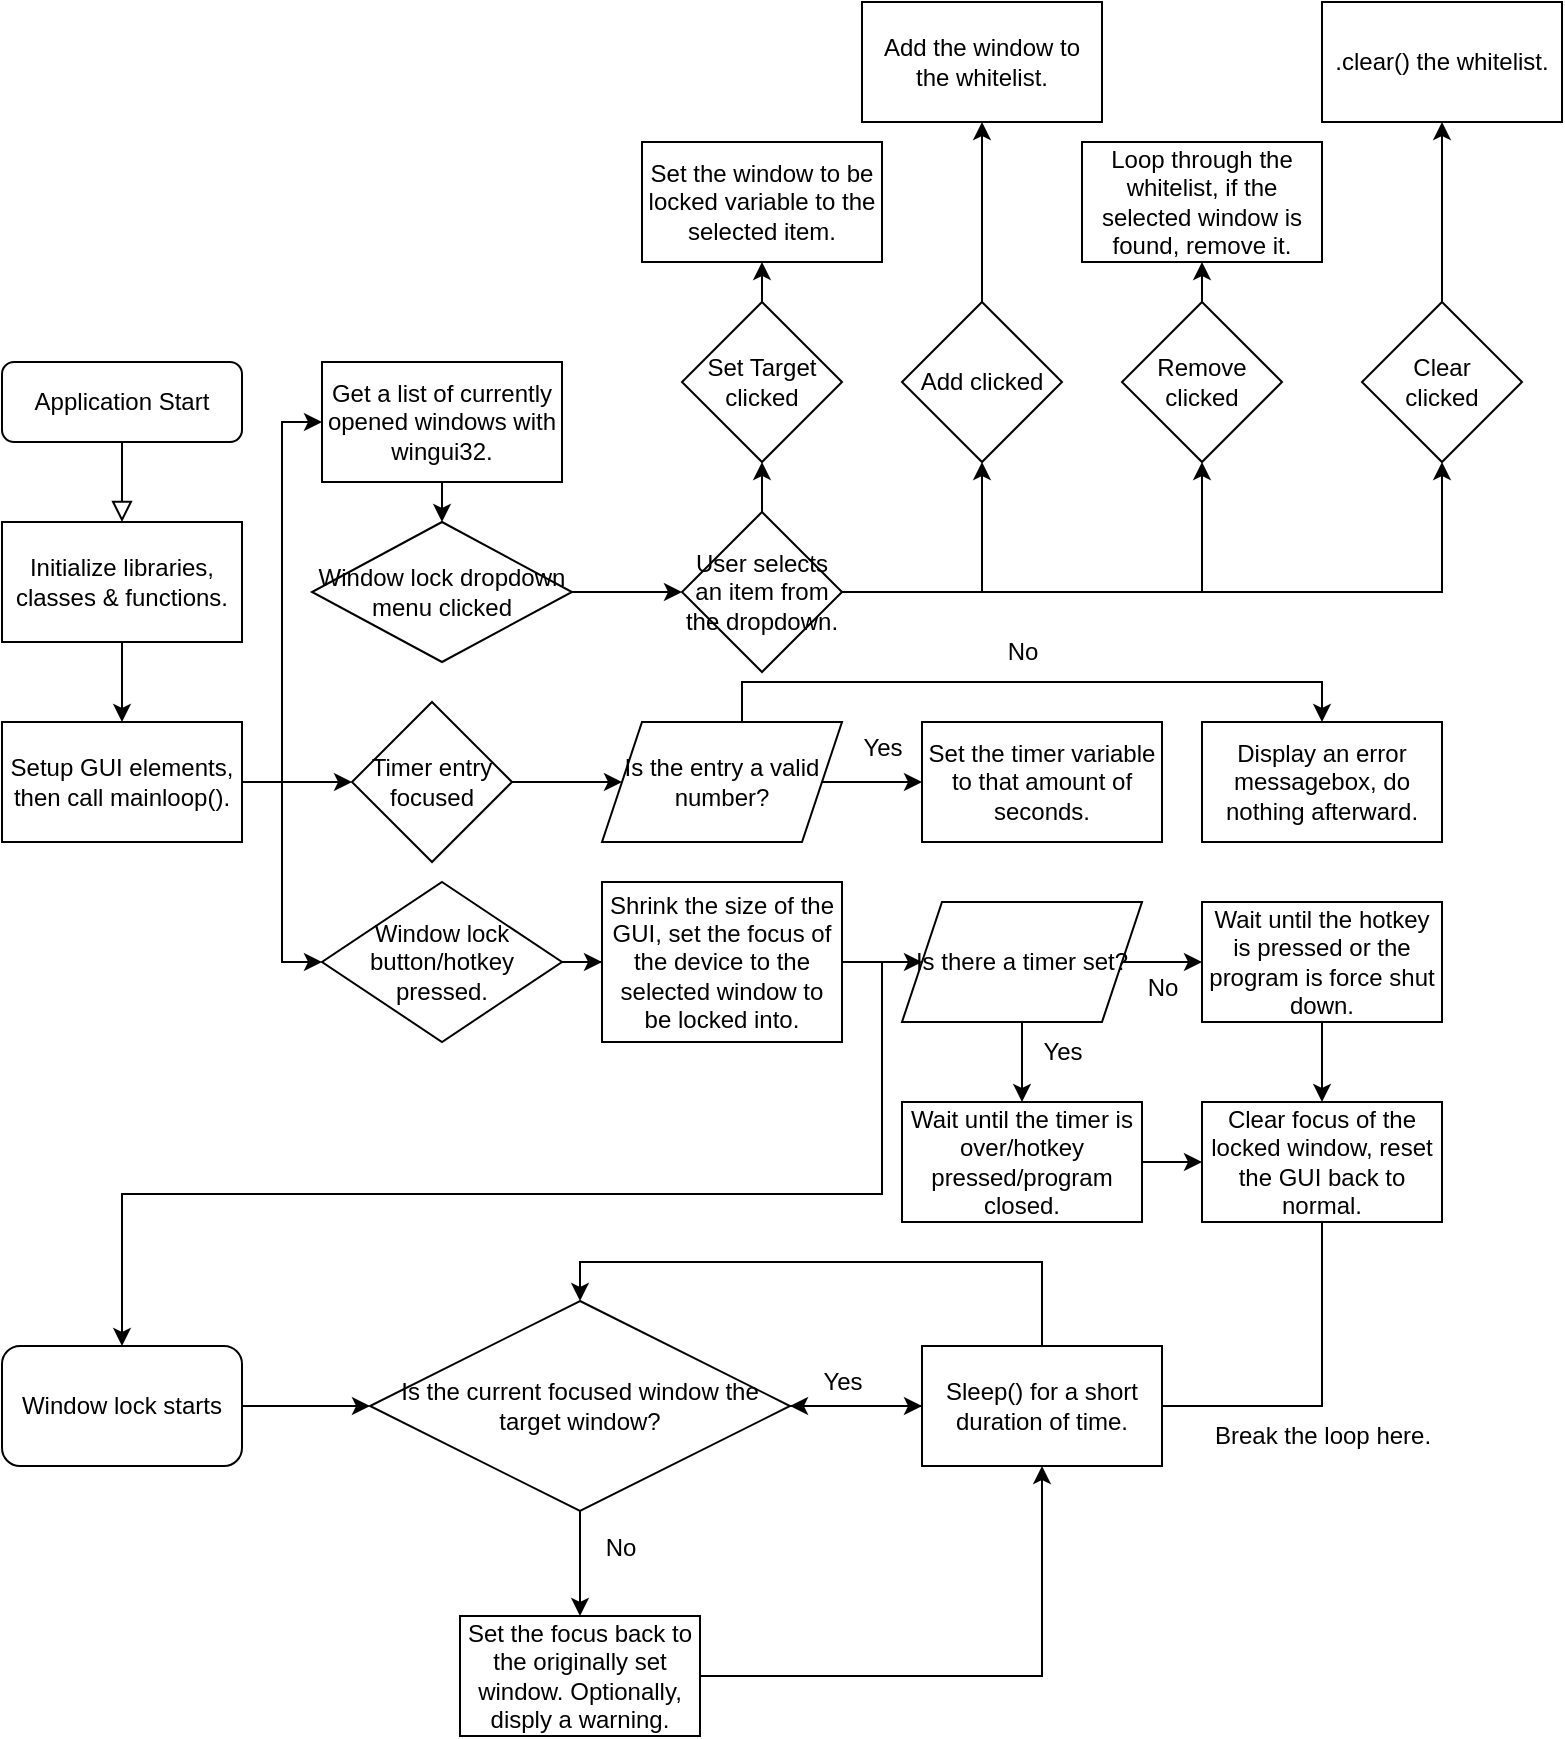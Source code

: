 <mxfile version="21.6.3" type="github">
  <diagram id="C5RBs43oDa-KdzZeNtuy" name="Page-1">
    <mxGraphModel dx="1050" dy="1750" grid="1" gridSize="10" guides="1" tooltips="1" connect="1" arrows="1" fold="1" page="1" pageScale="1" pageWidth="827" pageHeight="1169" math="0" shadow="0">
      <root>
        <mxCell id="WIyWlLk6GJQsqaUBKTNV-0" />
        <mxCell id="WIyWlLk6GJQsqaUBKTNV-1" parent="WIyWlLk6GJQsqaUBKTNV-0" />
        <mxCell id="WIyWlLk6GJQsqaUBKTNV-2" value="" style="rounded=0;html=1;jettySize=auto;orthogonalLoop=1;fontSize=11;endArrow=block;endFill=0;endSize=8;strokeWidth=1;shadow=0;labelBackgroundColor=none;edgeStyle=orthogonalEdgeStyle;entryX=0.5;entryY=0;entryDx=0;entryDy=0;" parent="WIyWlLk6GJQsqaUBKTNV-1" source="WIyWlLk6GJQsqaUBKTNV-3" target="ONqXHzlkg5QWg_Vlz0t2-0" edge="1">
          <mxGeometry relative="1" as="geometry" />
        </mxCell>
        <mxCell id="WIyWlLk6GJQsqaUBKTNV-3" value="Application Start" style="rounded=1;whiteSpace=wrap;html=1;fontSize=12;glass=0;strokeWidth=1;shadow=0;" parent="WIyWlLk6GJQsqaUBKTNV-1" vertex="1">
          <mxGeometry x="20" y="20" width="120" height="40" as="geometry" />
        </mxCell>
        <mxCell id="ONqXHzlkg5QWg_Vlz0t2-5" style="edgeStyle=orthogonalEdgeStyle;rounded=0;orthogonalLoop=1;jettySize=auto;html=1;exitX=0.5;exitY=1;exitDx=0;exitDy=0;entryX=0.5;entryY=0;entryDx=0;entryDy=0;" parent="WIyWlLk6GJQsqaUBKTNV-1" source="ONqXHzlkg5QWg_Vlz0t2-0" target="ONqXHzlkg5QWg_Vlz0t2-4" edge="1">
          <mxGeometry relative="1" as="geometry" />
        </mxCell>
        <mxCell id="ONqXHzlkg5QWg_Vlz0t2-0" value="Initialize libraries, classes &amp;amp; functions." style="rounded=0;whiteSpace=wrap;html=1;" parent="WIyWlLk6GJQsqaUBKTNV-1" vertex="1">
          <mxGeometry x="20" y="100" width="120" height="60" as="geometry" />
        </mxCell>
        <mxCell id="ONqXHzlkg5QWg_Vlz0t2-16" style="edgeStyle=orthogonalEdgeStyle;rounded=0;orthogonalLoop=1;jettySize=auto;html=1;entryX=0;entryY=0.5;entryDx=0;entryDy=0;" parent="WIyWlLk6GJQsqaUBKTNV-1" source="ONqXHzlkg5QWg_Vlz0t2-4" target="ONqXHzlkg5QWg_Vlz0t2-17" edge="1">
          <mxGeometry relative="1" as="geometry">
            <mxPoint x="180" y="120" as="targetPoint" />
          </mxGeometry>
        </mxCell>
        <mxCell id="ONqXHzlkg5QWg_Vlz0t2-25" style="edgeStyle=orthogonalEdgeStyle;rounded=0;orthogonalLoop=1;jettySize=auto;html=1;exitX=1;exitY=0.5;exitDx=0;exitDy=0;entryX=0;entryY=0.5;entryDx=0;entryDy=0;" parent="WIyWlLk6GJQsqaUBKTNV-1" source="ONqXHzlkg5QWg_Vlz0t2-4" target="ONqXHzlkg5QWg_Vlz0t2-24" edge="1">
          <mxGeometry relative="1" as="geometry" />
        </mxCell>
        <mxCell id="SaKngRvGoXoMuEYDzSeR-5" style="edgeStyle=orthogonalEdgeStyle;rounded=0;orthogonalLoop=1;jettySize=auto;html=1;exitX=1;exitY=0.5;exitDx=0;exitDy=0;entryX=0;entryY=0.5;entryDx=0;entryDy=0;" parent="WIyWlLk6GJQsqaUBKTNV-1" source="ONqXHzlkg5QWg_Vlz0t2-4" target="ONqXHzlkg5QWg_Vlz0t2-11" edge="1">
          <mxGeometry relative="1" as="geometry" />
        </mxCell>
        <mxCell id="ONqXHzlkg5QWg_Vlz0t2-4" value="Setup GUI elements, then call mainloop()." style="rounded=0;whiteSpace=wrap;html=1;" parent="WIyWlLk6GJQsqaUBKTNV-1" vertex="1">
          <mxGeometry x="20" y="200" width="120" height="60" as="geometry" />
        </mxCell>
        <mxCell id="SaKngRvGoXoMuEYDzSeR-23" style="edgeStyle=orthogonalEdgeStyle;rounded=0;orthogonalLoop=1;jettySize=auto;html=1;exitX=1;exitY=0.5;exitDx=0;exitDy=0;entryX=0;entryY=0.5;entryDx=0;entryDy=0;" parent="WIyWlLk6GJQsqaUBKTNV-1" source="ONqXHzlkg5QWg_Vlz0t2-8" target="ONqXHzlkg5QWg_Vlz0t2-13" edge="1">
          <mxGeometry relative="1" as="geometry" />
        </mxCell>
        <mxCell id="ONqXHzlkg5QWg_Vlz0t2-8" value="Window lock dropdown menu clicked" style="rhombus;whiteSpace=wrap;html=1;" parent="WIyWlLk6GJQsqaUBKTNV-1" vertex="1">
          <mxGeometry x="175" y="100" width="130" height="70" as="geometry" />
        </mxCell>
        <mxCell id="SaKngRvGoXoMuEYDzSeR-22" style="edgeStyle=orthogonalEdgeStyle;rounded=0;orthogonalLoop=1;jettySize=auto;html=1;exitX=0.5;exitY=1;exitDx=0;exitDy=0;entryX=0.5;entryY=0;entryDx=0;entryDy=0;" parent="WIyWlLk6GJQsqaUBKTNV-1" source="ONqXHzlkg5QWg_Vlz0t2-11" target="ONqXHzlkg5QWg_Vlz0t2-8" edge="1">
          <mxGeometry relative="1" as="geometry" />
        </mxCell>
        <mxCell id="ONqXHzlkg5QWg_Vlz0t2-11" value="Get a list of currently opened windows with wingui32." style="rounded=0;whiteSpace=wrap;html=1;" parent="WIyWlLk6GJQsqaUBKTNV-1" vertex="1">
          <mxGeometry x="180" y="20" width="120" height="60" as="geometry" />
        </mxCell>
        <mxCell id="SaKngRvGoXoMuEYDzSeR-24" style="edgeStyle=orthogonalEdgeStyle;rounded=0;orthogonalLoop=1;jettySize=auto;html=1;exitX=0.5;exitY=0;exitDx=0;exitDy=0;" parent="WIyWlLk6GJQsqaUBKTNV-1" source="ONqXHzlkg5QWg_Vlz0t2-13" edge="1">
          <mxGeometry relative="1" as="geometry">
            <mxPoint x="400" y="70" as="targetPoint" />
          </mxGeometry>
        </mxCell>
        <mxCell id="SaKngRvGoXoMuEYDzSeR-28" style="edgeStyle=orthogonalEdgeStyle;rounded=0;orthogonalLoop=1;jettySize=auto;html=1;exitX=1;exitY=0.5;exitDx=0;exitDy=0;entryX=0.5;entryY=1;entryDx=0;entryDy=0;" parent="WIyWlLk6GJQsqaUBKTNV-1" source="ONqXHzlkg5QWg_Vlz0t2-13" target="SaKngRvGoXoMuEYDzSeR-27" edge="1">
          <mxGeometry relative="1" as="geometry" />
        </mxCell>
        <mxCell id="SaKngRvGoXoMuEYDzSeR-31" style="edgeStyle=orthogonalEdgeStyle;rounded=0;orthogonalLoop=1;jettySize=auto;html=1;exitX=1;exitY=0.5;exitDx=0;exitDy=0;entryX=0.5;entryY=1;entryDx=0;entryDy=0;" parent="WIyWlLk6GJQsqaUBKTNV-1" source="ONqXHzlkg5QWg_Vlz0t2-13" target="SaKngRvGoXoMuEYDzSeR-29" edge="1">
          <mxGeometry relative="1" as="geometry" />
        </mxCell>
        <mxCell id="SaKngRvGoXoMuEYDzSeR-32" style="edgeStyle=orthogonalEdgeStyle;rounded=0;orthogonalLoop=1;jettySize=auto;html=1;exitX=1;exitY=0.5;exitDx=0;exitDy=0;entryX=0.5;entryY=1;entryDx=0;entryDy=0;" parent="WIyWlLk6GJQsqaUBKTNV-1" source="ONqXHzlkg5QWg_Vlz0t2-13" target="SaKngRvGoXoMuEYDzSeR-30" edge="1">
          <mxGeometry relative="1" as="geometry" />
        </mxCell>
        <mxCell id="ONqXHzlkg5QWg_Vlz0t2-13" value="User selects an item from the dropdown." style="rhombus;whiteSpace=wrap;html=1;" parent="WIyWlLk6GJQsqaUBKTNV-1" vertex="1">
          <mxGeometry x="360" y="95" width="80" height="80" as="geometry" />
        </mxCell>
        <mxCell id="ONqXHzlkg5QWg_Vlz0t2-15" value="Set the window to be locked variable to the selected item." style="rounded=0;whiteSpace=wrap;html=1;" parent="WIyWlLk6GJQsqaUBKTNV-1" vertex="1">
          <mxGeometry x="340" y="-90" width="120" height="60" as="geometry" />
        </mxCell>
        <mxCell id="ONqXHzlkg5QWg_Vlz0t2-18" style="edgeStyle=orthogonalEdgeStyle;rounded=0;orthogonalLoop=1;jettySize=auto;html=1;entryX=0;entryY=0.5;entryDx=0;entryDy=0;" parent="WIyWlLk6GJQsqaUBKTNV-1" source="ONqXHzlkg5QWg_Vlz0t2-17" target="ONqXHzlkg5QWg_Vlz0t2-19" edge="1">
          <mxGeometry relative="1" as="geometry">
            <mxPoint x="360" y="320" as="targetPoint" />
          </mxGeometry>
        </mxCell>
        <mxCell id="ONqXHzlkg5QWg_Vlz0t2-17" value="Window lock button/hotkey pressed." style="rhombus;whiteSpace=wrap;html=1;" parent="WIyWlLk6GJQsqaUBKTNV-1" vertex="1">
          <mxGeometry x="180" y="280" width="120" height="80" as="geometry" />
        </mxCell>
        <mxCell id="ONqXHzlkg5QWg_Vlz0t2-20" style="edgeStyle=orthogonalEdgeStyle;rounded=0;orthogonalLoop=1;jettySize=auto;html=1;exitX=1;exitY=0.5;exitDx=0;exitDy=0;entryX=0;entryY=0.5;entryDx=0;entryDy=0;" parent="WIyWlLk6GJQsqaUBKTNV-1" source="ONqXHzlkg5QWg_Vlz0t2-19" target="ONqXHzlkg5QWg_Vlz0t2-22" edge="1">
          <mxGeometry relative="1" as="geometry">
            <mxPoint x="480" y="320" as="targetPoint" />
          </mxGeometry>
        </mxCell>
        <mxCell id="EH_yIpM5g3jpnEMn5K6J-0" style="edgeStyle=orthogonalEdgeStyle;rounded=0;orthogonalLoop=1;jettySize=auto;html=1;exitX=1;exitY=0.5;exitDx=0;exitDy=0;entryX=0.5;entryY=0;entryDx=0;entryDy=0;" parent="WIyWlLk6GJQsqaUBKTNV-1" source="ONqXHzlkg5QWg_Vlz0t2-19" target="ONqXHzlkg5QWg_Vlz0t2-55" edge="1">
          <mxGeometry relative="1" as="geometry" />
        </mxCell>
        <mxCell id="ONqXHzlkg5QWg_Vlz0t2-19" value="Shrink the size of the GUI, set the focus of the device to the selected window to be locked into." style="rounded=0;whiteSpace=wrap;html=1;" parent="WIyWlLk6GJQsqaUBKTNV-1" vertex="1">
          <mxGeometry x="320" y="280" width="120" height="80" as="geometry" />
        </mxCell>
        <mxCell id="ONqXHzlkg5QWg_Vlz0t2-44" style="edgeStyle=orthogonalEdgeStyle;rounded=0;orthogonalLoop=1;jettySize=auto;html=1;exitX=1;exitY=0.5;exitDx=0;exitDy=0;" parent="WIyWlLk6GJQsqaUBKTNV-1" source="ONqXHzlkg5QWg_Vlz0t2-22" target="ONqXHzlkg5QWg_Vlz0t2-43" edge="1">
          <mxGeometry relative="1" as="geometry" />
        </mxCell>
        <mxCell id="ONqXHzlkg5QWg_Vlz0t2-50" style="edgeStyle=orthogonalEdgeStyle;rounded=0;orthogonalLoop=1;jettySize=auto;html=1;exitX=0.5;exitY=1;exitDx=0;exitDy=0;entryX=0.5;entryY=0;entryDx=0;entryDy=0;" parent="WIyWlLk6GJQsqaUBKTNV-1" source="ONqXHzlkg5QWg_Vlz0t2-22" target="ONqXHzlkg5QWg_Vlz0t2-49" edge="1">
          <mxGeometry relative="1" as="geometry" />
        </mxCell>
        <mxCell id="ONqXHzlkg5QWg_Vlz0t2-22" value="Is there a timer set?" style="shape=parallelogram;perimeter=parallelogramPerimeter;whiteSpace=wrap;html=1;fixedSize=1;" parent="WIyWlLk6GJQsqaUBKTNV-1" vertex="1">
          <mxGeometry x="470" y="290" width="120" height="60" as="geometry" />
        </mxCell>
        <mxCell id="ONqXHzlkg5QWg_Vlz0t2-32" style="edgeStyle=orthogonalEdgeStyle;rounded=0;orthogonalLoop=1;jettySize=auto;html=1;exitX=1;exitY=0.5;exitDx=0;exitDy=0;entryX=0;entryY=0.5;entryDx=0;entryDy=0;" parent="WIyWlLk6GJQsqaUBKTNV-1" source="ONqXHzlkg5QWg_Vlz0t2-24" target="ONqXHzlkg5QWg_Vlz0t2-31" edge="1">
          <mxGeometry relative="1" as="geometry" />
        </mxCell>
        <mxCell id="ONqXHzlkg5QWg_Vlz0t2-24" value="Timer entry focused" style="rhombus;whiteSpace=wrap;html=1;" parent="WIyWlLk6GJQsqaUBKTNV-1" vertex="1">
          <mxGeometry x="195" y="190" width="80" height="80" as="geometry" />
        </mxCell>
        <mxCell id="ONqXHzlkg5QWg_Vlz0t2-34" style="edgeStyle=orthogonalEdgeStyle;rounded=0;orthogonalLoop=1;jettySize=auto;html=1;entryX=0;entryY=0.5;entryDx=0;entryDy=0;" parent="WIyWlLk6GJQsqaUBKTNV-1" source="ONqXHzlkg5QWg_Vlz0t2-31" target="ONqXHzlkg5QWg_Vlz0t2-33" edge="1">
          <mxGeometry relative="1" as="geometry" />
        </mxCell>
        <mxCell id="ONqXHzlkg5QWg_Vlz0t2-40" style="edgeStyle=orthogonalEdgeStyle;rounded=0;orthogonalLoop=1;jettySize=auto;html=1;entryX=0.5;entryY=0;entryDx=0;entryDy=0;" parent="WIyWlLk6GJQsqaUBKTNV-1" source="ONqXHzlkg5QWg_Vlz0t2-31" target="ONqXHzlkg5QWg_Vlz0t2-39" edge="1">
          <mxGeometry relative="1" as="geometry">
            <Array as="points">
              <mxPoint x="390" y="180" />
              <mxPoint x="680" y="180" />
            </Array>
          </mxGeometry>
        </mxCell>
        <mxCell id="ONqXHzlkg5QWg_Vlz0t2-31" value="Is the entry a valid number?" style="shape=parallelogram;perimeter=parallelogramPerimeter;whiteSpace=wrap;html=1;fixedSize=1;" parent="WIyWlLk6GJQsqaUBKTNV-1" vertex="1">
          <mxGeometry x="320" y="200" width="120" height="60" as="geometry" />
        </mxCell>
        <mxCell id="ONqXHzlkg5QWg_Vlz0t2-33" value="Set the timer variable to that amount of seconds." style="rounded=0;whiteSpace=wrap;html=1;" parent="WIyWlLk6GJQsqaUBKTNV-1" vertex="1">
          <mxGeometry x="480" y="200" width="120" height="60" as="geometry" />
        </mxCell>
        <mxCell id="ONqXHzlkg5QWg_Vlz0t2-35" value="Yes" style="text;html=1;align=center;verticalAlign=middle;resizable=0;points=[];autosize=1;strokeColor=none;fillColor=none;" parent="WIyWlLk6GJQsqaUBKTNV-1" vertex="1">
          <mxGeometry x="440" y="198" width="40" height="30" as="geometry" />
        </mxCell>
        <mxCell id="ONqXHzlkg5QWg_Vlz0t2-39" value="Display an error messagebox, do nothing afterward." style="rounded=0;whiteSpace=wrap;html=1;" parent="WIyWlLk6GJQsqaUBKTNV-1" vertex="1">
          <mxGeometry x="620" y="200" width="120" height="60" as="geometry" />
        </mxCell>
        <mxCell id="ONqXHzlkg5QWg_Vlz0t2-41" value="No" style="text;html=1;align=center;verticalAlign=middle;resizable=0;points=[];autosize=1;strokeColor=none;fillColor=none;" parent="WIyWlLk6GJQsqaUBKTNV-1" vertex="1">
          <mxGeometry x="510" y="150" width="40" height="30" as="geometry" />
        </mxCell>
        <mxCell id="ONqXHzlkg5QWg_Vlz0t2-53" style="edgeStyle=orthogonalEdgeStyle;rounded=0;orthogonalLoop=1;jettySize=auto;html=1;exitX=0.5;exitY=1;exitDx=0;exitDy=0;entryX=0.5;entryY=0;entryDx=0;entryDy=0;" parent="WIyWlLk6GJQsqaUBKTNV-1" source="ONqXHzlkg5QWg_Vlz0t2-43" target="ONqXHzlkg5QWg_Vlz0t2-52" edge="1">
          <mxGeometry relative="1" as="geometry" />
        </mxCell>
        <mxCell id="ONqXHzlkg5QWg_Vlz0t2-43" value="Wait until the hotkey is pressed or the program is force shut down." style="rounded=0;whiteSpace=wrap;html=1;" parent="WIyWlLk6GJQsqaUBKTNV-1" vertex="1">
          <mxGeometry x="620" y="290" width="120" height="60" as="geometry" />
        </mxCell>
        <mxCell id="ONqXHzlkg5QWg_Vlz0t2-45" value="No" style="text;html=1;align=center;verticalAlign=middle;resizable=0;points=[];autosize=1;strokeColor=none;fillColor=none;" parent="WIyWlLk6GJQsqaUBKTNV-1" vertex="1">
          <mxGeometry x="580" y="318" width="40" height="30" as="geometry" />
        </mxCell>
        <mxCell id="ONqXHzlkg5QWg_Vlz0t2-48" value="Yes" style="text;html=1;align=center;verticalAlign=middle;resizable=0;points=[];autosize=1;strokeColor=none;fillColor=none;" parent="WIyWlLk6GJQsqaUBKTNV-1" vertex="1">
          <mxGeometry x="530" y="350" width="40" height="30" as="geometry" />
        </mxCell>
        <mxCell id="ONqXHzlkg5QWg_Vlz0t2-54" style="edgeStyle=orthogonalEdgeStyle;rounded=0;orthogonalLoop=1;jettySize=auto;html=1;exitX=1;exitY=0.5;exitDx=0;exitDy=0;entryX=0;entryY=0.5;entryDx=0;entryDy=0;" parent="WIyWlLk6GJQsqaUBKTNV-1" source="ONqXHzlkg5QWg_Vlz0t2-49" target="ONqXHzlkg5QWg_Vlz0t2-52" edge="1">
          <mxGeometry relative="1" as="geometry" />
        </mxCell>
        <mxCell id="ONqXHzlkg5QWg_Vlz0t2-49" value="Wait until the timer is over/hotkey pressed/program closed." style="rounded=0;whiteSpace=wrap;html=1;" parent="WIyWlLk6GJQsqaUBKTNV-1" vertex="1">
          <mxGeometry x="470" y="390" width="120" height="60" as="geometry" />
        </mxCell>
        <mxCell id="EH_yIpM5g3jpnEMn5K6J-1" style="edgeStyle=orthogonalEdgeStyle;rounded=0;orthogonalLoop=1;jettySize=auto;html=1;exitX=0.5;exitY=1;exitDx=0;exitDy=0;entryX=1;entryY=0.5;entryDx=0;entryDy=0;" parent="WIyWlLk6GJQsqaUBKTNV-1" source="ONqXHzlkg5QWg_Vlz0t2-52" target="ONqXHzlkg5QWg_Vlz0t2-57" edge="1">
          <mxGeometry relative="1" as="geometry" />
        </mxCell>
        <mxCell id="ONqXHzlkg5QWg_Vlz0t2-52" value="Clear focus of the locked window, reset the GUI back to normal." style="rounded=0;whiteSpace=wrap;html=1;" parent="WIyWlLk6GJQsqaUBKTNV-1" vertex="1">
          <mxGeometry x="620" y="390" width="120" height="60" as="geometry" />
        </mxCell>
        <mxCell id="ONqXHzlkg5QWg_Vlz0t2-58" style="edgeStyle=orthogonalEdgeStyle;rounded=0;orthogonalLoop=1;jettySize=auto;html=1;entryX=0;entryY=0.5;entryDx=0;entryDy=0;" parent="WIyWlLk6GJQsqaUBKTNV-1" source="ONqXHzlkg5QWg_Vlz0t2-55" target="ONqXHzlkg5QWg_Vlz0t2-57" edge="1">
          <mxGeometry relative="1" as="geometry" />
        </mxCell>
        <mxCell id="ONqXHzlkg5QWg_Vlz0t2-55" value="Window lock starts" style="rounded=1;whiteSpace=wrap;html=1;" parent="WIyWlLk6GJQsqaUBKTNV-1" vertex="1">
          <mxGeometry x="20" y="512" width="120" height="60" as="geometry" />
        </mxCell>
        <mxCell id="ONqXHzlkg5QWg_Vlz0t2-60" style="edgeStyle=orthogonalEdgeStyle;rounded=0;orthogonalLoop=1;jettySize=auto;html=1;entryX=0;entryY=0.5;entryDx=0;entryDy=0;" parent="WIyWlLk6GJQsqaUBKTNV-1" source="ONqXHzlkg5QWg_Vlz0t2-57" target="ONqXHzlkg5QWg_Vlz0t2-59" edge="1">
          <mxGeometry relative="1" as="geometry" />
        </mxCell>
        <mxCell id="ONqXHzlkg5QWg_Vlz0t2-64" style="edgeStyle=orthogonalEdgeStyle;rounded=0;orthogonalLoop=1;jettySize=auto;html=1;exitX=0.5;exitY=1;exitDx=0;exitDy=0;entryX=0.5;entryY=0;entryDx=0;entryDy=0;" parent="WIyWlLk6GJQsqaUBKTNV-1" source="ONqXHzlkg5QWg_Vlz0t2-57" target="ONqXHzlkg5QWg_Vlz0t2-63" edge="1">
          <mxGeometry relative="1" as="geometry" />
        </mxCell>
        <mxCell id="ONqXHzlkg5QWg_Vlz0t2-57" value="Is the current focused window the target window?" style="rhombus;whiteSpace=wrap;html=1;" parent="WIyWlLk6GJQsqaUBKTNV-1" vertex="1">
          <mxGeometry x="204" y="489.5" width="210" height="105" as="geometry" />
        </mxCell>
        <mxCell id="ONqXHzlkg5QWg_Vlz0t2-62" style="edgeStyle=orthogonalEdgeStyle;rounded=0;orthogonalLoop=1;jettySize=auto;html=1;entryX=0.5;entryY=0;entryDx=0;entryDy=0;" parent="WIyWlLk6GJQsqaUBKTNV-1" source="ONqXHzlkg5QWg_Vlz0t2-59" target="ONqXHzlkg5QWg_Vlz0t2-57" edge="1">
          <mxGeometry relative="1" as="geometry">
            <Array as="points">
              <mxPoint x="540" y="470" />
              <mxPoint x="309" y="470" />
            </Array>
          </mxGeometry>
        </mxCell>
        <mxCell id="ONqXHzlkg5QWg_Vlz0t2-59" value="Sleep() for a short duration of time." style="rounded=0;whiteSpace=wrap;html=1;" parent="WIyWlLk6GJQsqaUBKTNV-1" vertex="1">
          <mxGeometry x="480" y="512" width="120" height="60" as="geometry" />
        </mxCell>
        <mxCell id="ONqXHzlkg5QWg_Vlz0t2-61" value="Yes" style="text;html=1;align=center;verticalAlign=middle;resizable=0;points=[];autosize=1;strokeColor=none;fillColor=none;" parent="WIyWlLk6GJQsqaUBKTNV-1" vertex="1">
          <mxGeometry x="420" y="515" width="40" height="30" as="geometry" />
        </mxCell>
        <mxCell id="ONqXHzlkg5QWg_Vlz0t2-66" style="edgeStyle=orthogonalEdgeStyle;rounded=0;orthogonalLoop=1;jettySize=auto;html=1;entryX=0.5;entryY=1;entryDx=0;entryDy=0;" parent="WIyWlLk6GJQsqaUBKTNV-1" source="ONqXHzlkg5QWg_Vlz0t2-63" target="ONqXHzlkg5QWg_Vlz0t2-59" edge="1">
          <mxGeometry relative="1" as="geometry" />
        </mxCell>
        <mxCell id="ONqXHzlkg5QWg_Vlz0t2-63" value="Set the focus back to the originally set window. Optionally, disply a warning." style="rounded=0;whiteSpace=wrap;html=1;" parent="WIyWlLk6GJQsqaUBKTNV-1" vertex="1">
          <mxGeometry x="249" y="647" width="120" height="60" as="geometry" />
        </mxCell>
        <mxCell id="ONqXHzlkg5QWg_Vlz0t2-65" value="No" style="text;html=1;align=center;verticalAlign=middle;resizable=0;points=[];autosize=1;strokeColor=none;fillColor=none;" parent="WIyWlLk6GJQsqaUBKTNV-1" vertex="1">
          <mxGeometry x="309" y="597.5" width="40" height="30" as="geometry" />
        </mxCell>
        <mxCell id="EH_yIpM5g3jpnEMn5K6J-2" value="Break the loop here." style="text;html=1;align=center;verticalAlign=middle;resizable=0;points=[];autosize=1;strokeColor=none;fillColor=none;" parent="WIyWlLk6GJQsqaUBKTNV-1" vertex="1">
          <mxGeometry x="615" y="542" width="130" height="30" as="geometry" />
        </mxCell>
        <mxCell id="SaKngRvGoXoMuEYDzSeR-26" style="edgeStyle=orthogonalEdgeStyle;rounded=0;orthogonalLoop=1;jettySize=auto;html=1;exitX=0.5;exitY=0;exitDx=0;exitDy=0;entryX=0.5;entryY=1;entryDx=0;entryDy=0;" parent="WIyWlLk6GJQsqaUBKTNV-1" source="SaKngRvGoXoMuEYDzSeR-25" target="ONqXHzlkg5QWg_Vlz0t2-15" edge="1">
          <mxGeometry relative="1" as="geometry" />
        </mxCell>
        <mxCell id="SaKngRvGoXoMuEYDzSeR-25" value="Set Target&lt;br&gt;clicked" style="rhombus;whiteSpace=wrap;html=1;" parent="WIyWlLk6GJQsqaUBKTNV-1" vertex="1">
          <mxGeometry x="360" y="-10" width="80" height="80" as="geometry" />
        </mxCell>
        <mxCell id="SaKngRvGoXoMuEYDzSeR-38" style="edgeStyle=orthogonalEdgeStyle;rounded=0;orthogonalLoop=1;jettySize=auto;html=1;exitX=0.5;exitY=0;exitDx=0;exitDy=0;entryX=0.5;entryY=1;entryDx=0;entryDy=0;" parent="WIyWlLk6GJQsqaUBKTNV-1" source="SaKngRvGoXoMuEYDzSeR-27" target="SaKngRvGoXoMuEYDzSeR-33" edge="1">
          <mxGeometry relative="1" as="geometry" />
        </mxCell>
        <mxCell id="SaKngRvGoXoMuEYDzSeR-27" value="Add clicked" style="rhombus;whiteSpace=wrap;html=1;" parent="WIyWlLk6GJQsqaUBKTNV-1" vertex="1">
          <mxGeometry x="470" y="-10" width="80" height="80" as="geometry" />
        </mxCell>
        <mxCell id="SaKngRvGoXoMuEYDzSeR-37" style="edgeStyle=orthogonalEdgeStyle;rounded=0;orthogonalLoop=1;jettySize=auto;html=1;exitX=0.5;exitY=0;exitDx=0;exitDy=0;entryX=0.5;entryY=1;entryDx=0;entryDy=0;" parent="WIyWlLk6GJQsqaUBKTNV-1" source="SaKngRvGoXoMuEYDzSeR-29" target="SaKngRvGoXoMuEYDzSeR-34" edge="1">
          <mxGeometry relative="1" as="geometry" />
        </mxCell>
        <mxCell id="SaKngRvGoXoMuEYDzSeR-29" value="Remove&lt;br&gt;clicked" style="rhombus;whiteSpace=wrap;html=1;" parent="WIyWlLk6GJQsqaUBKTNV-1" vertex="1">
          <mxGeometry x="580" y="-10" width="80" height="80" as="geometry" />
        </mxCell>
        <mxCell id="SaKngRvGoXoMuEYDzSeR-36" style="edgeStyle=orthogonalEdgeStyle;rounded=0;orthogonalLoop=1;jettySize=auto;html=1;exitX=0.5;exitY=0;exitDx=0;exitDy=0;entryX=0.5;entryY=1;entryDx=0;entryDy=0;" parent="WIyWlLk6GJQsqaUBKTNV-1" source="SaKngRvGoXoMuEYDzSeR-30" target="SaKngRvGoXoMuEYDzSeR-35" edge="1">
          <mxGeometry relative="1" as="geometry" />
        </mxCell>
        <mxCell id="SaKngRvGoXoMuEYDzSeR-30" value="Clear&lt;br&gt;clicked" style="rhombus;whiteSpace=wrap;html=1;" parent="WIyWlLk6GJQsqaUBKTNV-1" vertex="1">
          <mxGeometry x="700" y="-10" width="80" height="80" as="geometry" />
        </mxCell>
        <mxCell id="SaKngRvGoXoMuEYDzSeR-33" value="Add the window to the whitelist." style="rounded=0;whiteSpace=wrap;html=1;" parent="WIyWlLk6GJQsqaUBKTNV-1" vertex="1">
          <mxGeometry x="450" y="-160" width="120" height="60" as="geometry" />
        </mxCell>
        <mxCell id="SaKngRvGoXoMuEYDzSeR-34" value="Loop through the whitelist, if the selected window is found, remove it." style="rounded=0;whiteSpace=wrap;html=1;" parent="WIyWlLk6GJQsqaUBKTNV-1" vertex="1">
          <mxGeometry x="560" y="-90" width="120" height="60" as="geometry" />
        </mxCell>
        <mxCell id="SaKngRvGoXoMuEYDzSeR-35" value=".clear() the whitelist." style="rounded=0;whiteSpace=wrap;html=1;" parent="WIyWlLk6GJQsqaUBKTNV-1" vertex="1">
          <mxGeometry x="680" y="-160" width="120" height="60" as="geometry" />
        </mxCell>
      </root>
    </mxGraphModel>
  </diagram>
</mxfile>
